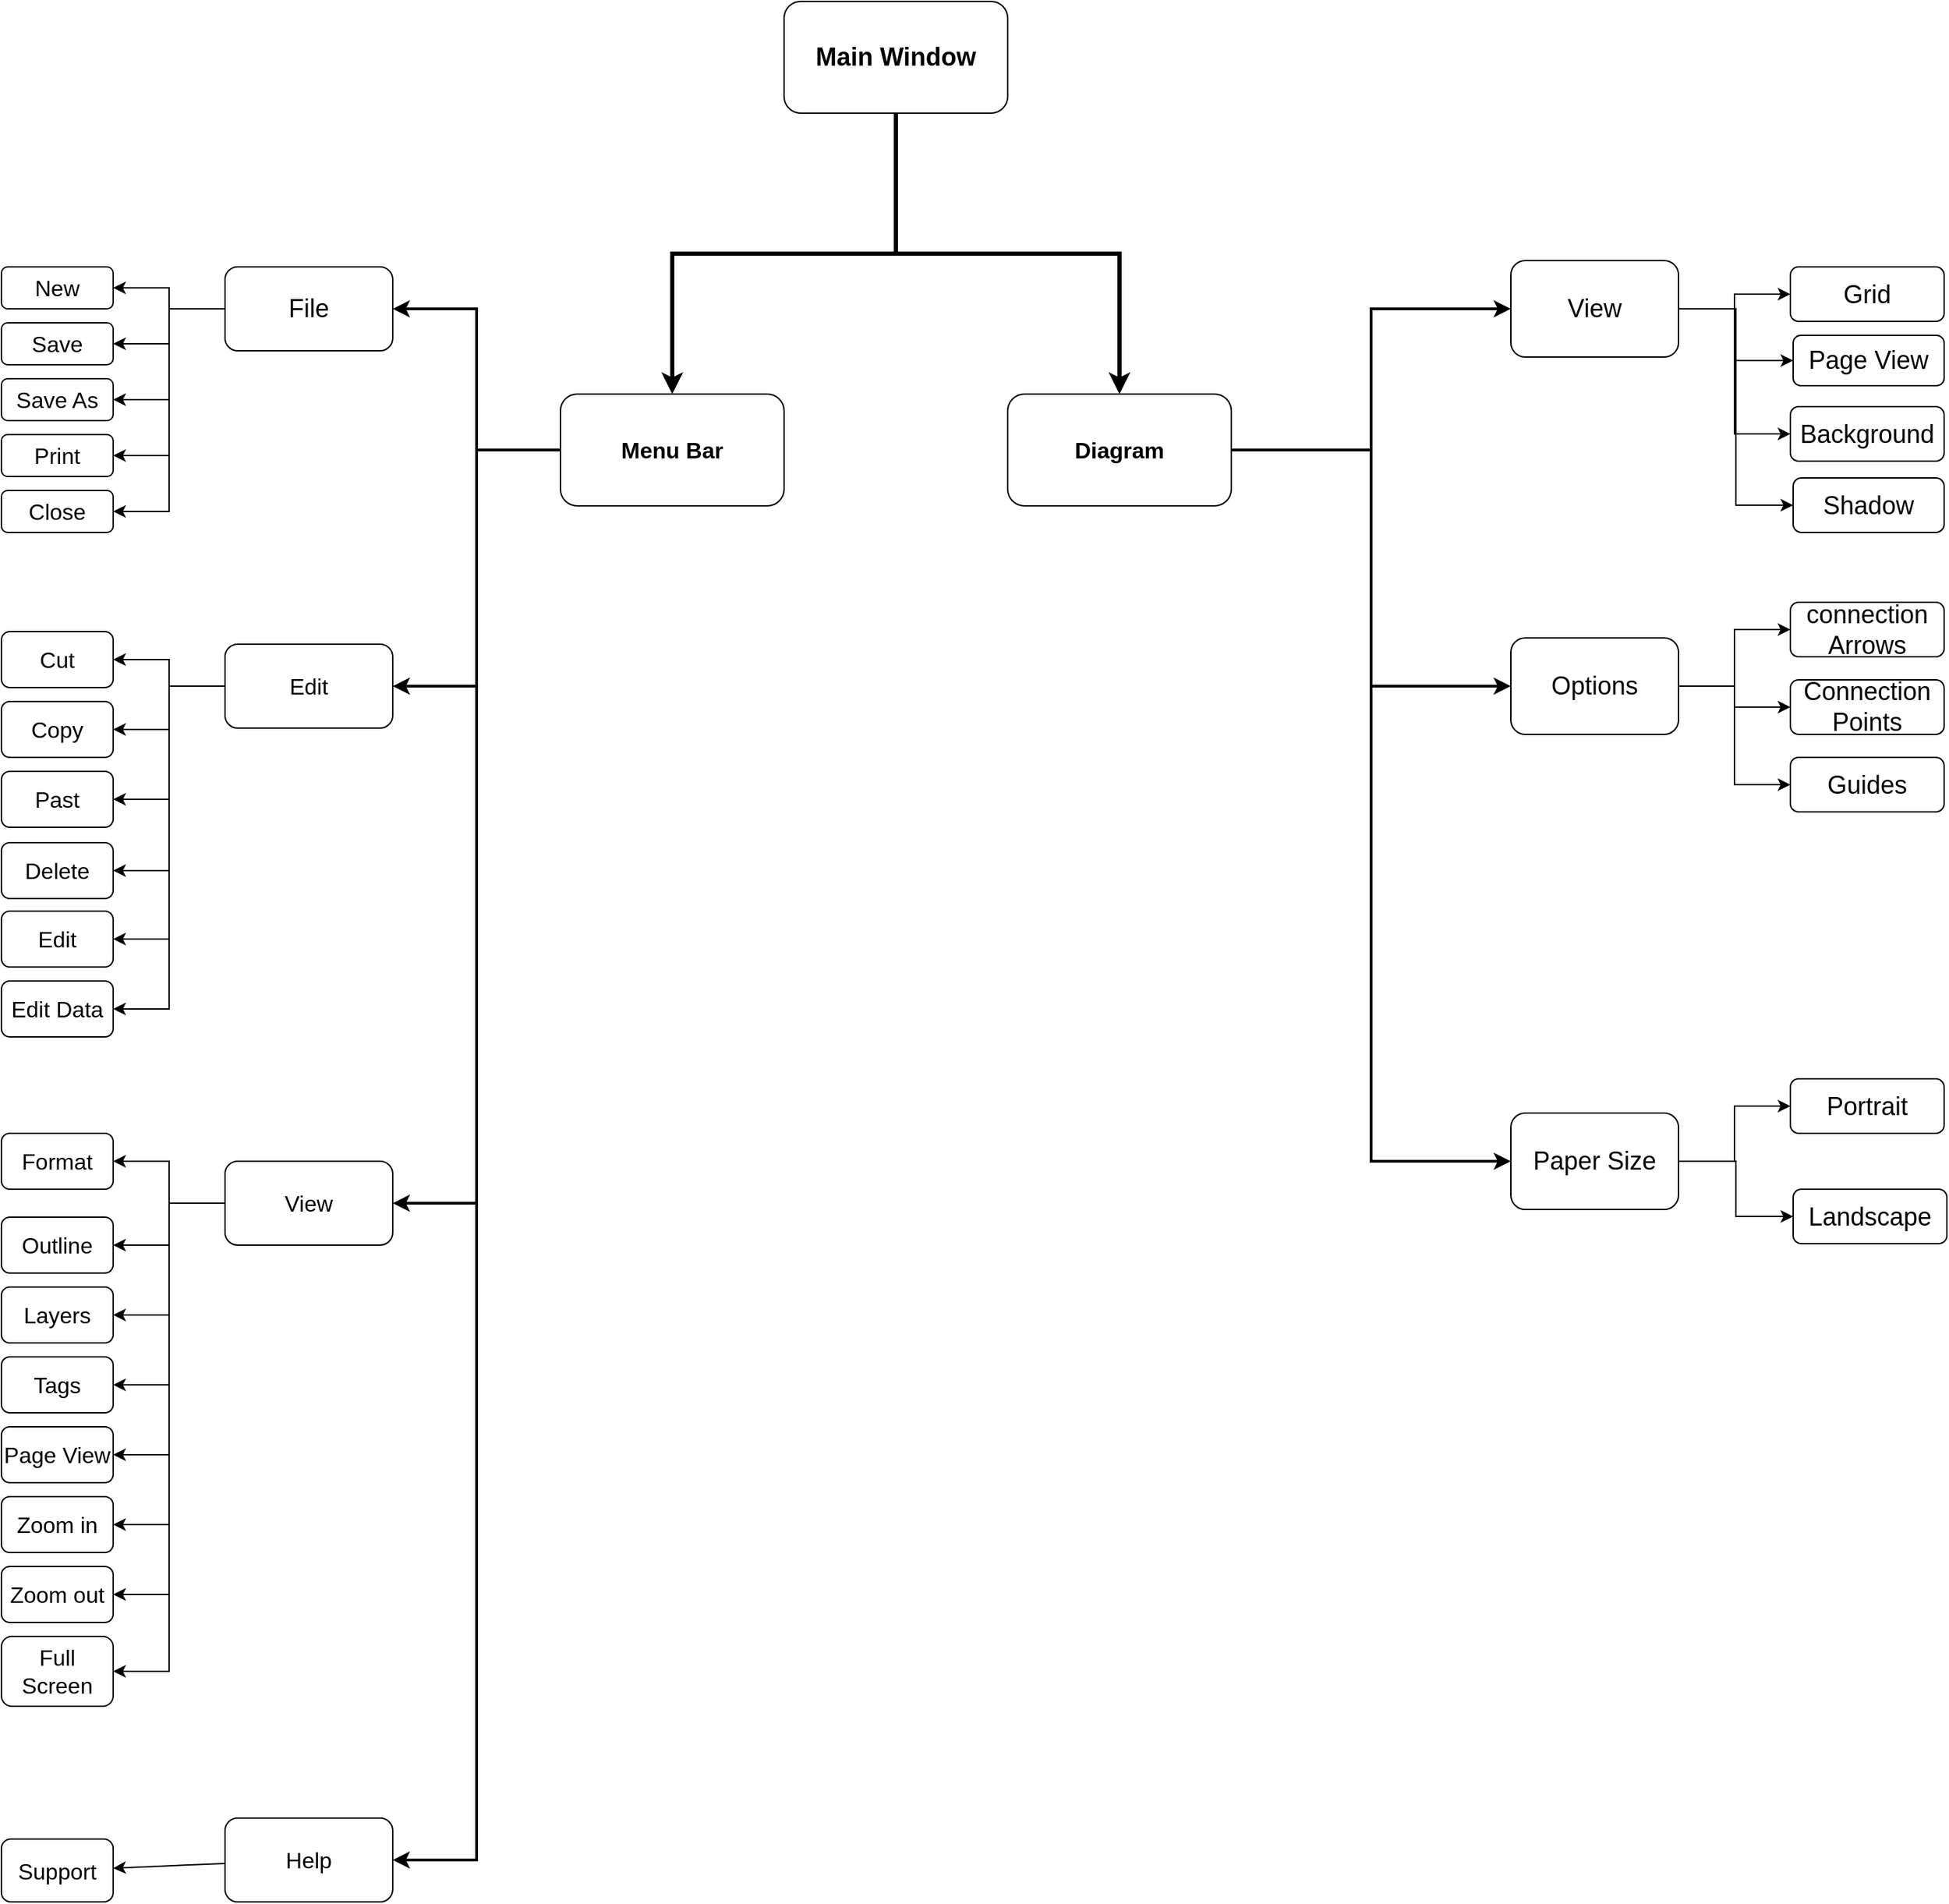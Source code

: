 <mxfile version="16.1.0" type="github">
  <diagram id="hjDWXrUD8TYGKRnYrwli" name="Page-1">
    <mxGraphModel dx="1422" dy="1931" grid="1" gridSize="10" guides="1" tooltips="1" connect="1" arrows="1" fold="1" page="1" pageScale="1" pageWidth="827" pageHeight="1169" math="0" shadow="0">
      <root>
        <mxCell id="0" />
        <mxCell id="1" parent="0" />
        <mxCell id="cRlzfwkyNLqn98PuSyuW-1" style="rounded=0;orthogonalLoop=1;jettySize=auto;html=1;fontSize=16;fontColor=default;endArrow=classic;endFill=1;edgeStyle=elbowEdgeStyle;" edge="1" parent="1" source="cRlzfwkyNLqn98PuSyuW-5" target="cRlzfwkyNLqn98PuSyuW-8">
          <mxGeometry relative="1" as="geometry" />
        </mxCell>
        <mxCell id="cRlzfwkyNLqn98PuSyuW-2" style="rounded=0;orthogonalLoop=1;jettySize=auto;html=1;fontSize=16;fontColor=default;endArrow=classic;endFill=1;edgeStyle=elbowEdgeStyle;" edge="1" parent="1" source="cRlzfwkyNLqn98PuSyuW-5" target="cRlzfwkyNLqn98PuSyuW-9">
          <mxGeometry relative="1" as="geometry" />
        </mxCell>
        <mxCell id="cRlzfwkyNLqn98PuSyuW-3" style="rounded=0;orthogonalLoop=1;jettySize=auto;html=1;fontSize=16;fontColor=default;endArrow=classic;endFill=1;edgeStyle=elbowEdgeStyle;" edge="1" parent="1" source="cRlzfwkyNLqn98PuSyuW-5" target="cRlzfwkyNLqn98PuSyuW-7">
          <mxGeometry relative="1" as="geometry" />
        </mxCell>
        <mxCell id="cRlzfwkyNLqn98PuSyuW-4" style="rounded=0;orthogonalLoop=1;jettySize=auto;html=1;fontSize=16;fontColor=default;endArrow=classic;endFill=1;edgeStyle=elbowEdgeStyle;" edge="1" parent="1" source="cRlzfwkyNLqn98PuSyuW-5" target="cRlzfwkyNLqn98PuSyuW-6">
          <mxGeometry relative="1" as="geometry" />
        </mxCell>
        <mxCell id="cRlzfwkyNLqn98PuSyuW-5" value="File" style="rounded=1;whiteSpace=wrap;html=1;fontFamily=Helvetica;fontSize=18;fontColor=rgb(0, 0, 0);align=center;strokeColor=rgb(0, 0, 0);fillColor=rgb(255, 255, 255);" vertex="1" parent="1">
          <mxGeometry x="560" y="120" width="120" height="60" as="geometry" />
        </mxCell>
        <mxCell id="cRlzfwkyNLqn98PuSyuW-6" value="Save" style="rounded=1;whiteSpace=wrap;html=1;fontFamily=Helvetica;fontSize=16;fontColor=rgb(0, 0, 0);align=center;strokeColor=rgb(0, 0, 0);fillColor=rgb(255, 255, 255);" vertex="1" parent="1">
          <mxGeometry x="400" y="160" width="80" height="30" as="geometry" />
        </mxCell>
        <mxCell id="cRlzfwkyNLqn98PuSyuW-7" value="&lt;span&gt;Close&lt;/span&gt;" style="rounded=1;whiteSpace=wrap;html=1;fontFamily=Helvetica;fontSize=16;fontColor=rgb(0, 0, 0);align=center;strokeColor=rgb(0, 0, 0);fillColor=rgb(255, 255, 255);" vertex="1" parent="1">
          <mxGeometry x="400" y="280" width="80" height="30" as="geometry" />
        </mxCell>
        <mxCell id="cRlzfwkyNLqn98PuSyuW-8" value="New" style="rounded=1;whiteSpace=wrap;html=1;fontFamily=Helvetica;fontSize=16;fontColor=rgb(0, 0, 0);align=center;strokeColor=rgb(0, 0, 0);fillColor=rgb(255, 255, 255);" vertex="1" parent="1">
          <mxGeometry x="400" y="120" width="80" height="30" as="geometry" />
        </mxCell>
        <mxCell id="cRlzfwkyNLqn98PuSyuW-9" value="&lt;span&gt;Save As&lt;/span&gt;" style="rounded=1;whiteSpace=wrap;html=1;fontFamily=Helvetica;fontSize=16;fontColor=rgb(0, 0, 0);align=center;strokeColor=rgb(0, 0, 0);fillColor=rgb(255, 255, 255);" vertex="1" parent="1">
          <mxGeometry x="400" y="200" width="80" height="30" as="geometry" />
        </mxCell>
        <mxCell id="cRlzfwkyNLqn98PuSyuW-10" style="rounded=0;orthogonalLoop=1;jettySize=auto;html=1;fontSize=16;fontColor=default;endArrow=classic;endFill=1;strokeWidth=2;edgeStyle=elbowEdgeStyle;" edge="1" parent="1" source="cRlzfwkyNLqn98PuSyuW-49" target="cRlzfwkyNLqn98PuSyuW-28">
          <mxGeometry relative="1" as="geometry">
            <mxPoint x="760.0" y="420" as="sourcePoint" />
          </mxGeometry>
        </mxCell>
        <mxCell id="cRlzfwkyNLqn98PuSyuW-11" value="" style="endArrow=classic;html=1;rounded=0;fontStyle=1;fontSize=16;strokeWidth=2;edgeStyle=elbowEdgeStyle;" edge="1" parent="1" source="cRlzfwkyNLqn98PuSyuW-49" target="cRlzfwkyNLqn98PuSyuW-5">
          <mxGeometry width="50" height="50" relative="1" as="geometry">
            <mxPoint x="760.0" y="420" as="sourcePoint" />
            <mxPoint x="540" y="280" as="targetPoint" />
          </mxGeometry>
        </mxCell>
        <mxCell id="cRlzfwkyNLqn98PuSyuW-12" value="Print" style="rounded=1;whiteSpace=wrap;html=1;fontFamily=Helvetica;fontSize=16;fontColor=rgb(0, 0, 0);align=center;strokeColor=rgb(0, 0, 0);fillColor=rgb(255, 255, 255);" vertex="1" parent="1">
          <mxGeometry x="400" y="240" width="80" height="30" as="geometry" />
        </mxCell>
        <mxCell id="cRlzfwkyNLqn98PuSyuW-13" value="" style="endArrow=classic;html=1;rounded=0;fontSize=16;fontColor=default;endFill=1;edgeStyle=elbowEdgeStyle;" edge="1" parent="1" source="cRlzfwkyNLqn98PuSyuW-5" target="cRlzfwkyNLqn98PuSyuW-12">
          <mxGeometry width="50" height="50" relative="1" as="geometry">
            <mxPoint x="450" y="290" as="sourcePoint" />
            <mxPoint x="290" y="400" as="targetPoint" />
          </mxGeometry>
        </mxCell>
        <mxCell id="cRlzfwkyNLqn98PuSyuW-14" style="edgeStyle=elbowEdgeStyle;rounded=0;orthogonalLoop=1;jettySize=auto;html=1;fontSize=16;fontColor=default;endArrow=classic;endFill=1;" edge="1" parent="1" source="cRlzfwkyNLqn98PuSyuW-15" target="cRlzfwkyNLqn98PuSyuW-17">
          <mxGeometry relative="1" as="geometry">
            <mxPoint x="585" y="450" as="sourcePoint" />
          </mxGeometry>
        </mxCell>
        <mxCell id="cRlzfwkyNLqn98PuSyuW-15" value="Edit" style="rounded=1;whiteSpace=wrap;html=1;fontFamily=Helvetica;fontSize=16;fontColor=rgb(0, 0, 0);align=center;strokeColor=rgb(0, 0, 0);fillColor=rgb(255, 255, 255);" vertex="1" parent="1">
          <mxGeometry x="560" y="390" width="120" height="60" as="geometry" />
        </mxCell>
        <mxCell id="cRlzfwkyNLqn98PuSyuW-16" value="" style="endArrow=classic;html=1;rounded=0;fontSize=16;fontColor=default;strokeWidth=2;edgeStyle=elbowEdgeStyle;" edge="1" parent="1" source="cRlzfwkyNLqn98PuSyuW-49" target="cRlzfwkyNLqn98PuSyuW-15">
          <mxGeometry width="50" height="50" relative="1" as="geometry">
            <mxPoint x="760.0" y="420" as="sourcePoint" />
            <mxPoint x="550" y="500" as="targetPoint" />
          </mxGeometry>
        </mxCell>
        <mxCell id="cRlzfwkyNLqn98PuSyuW-17" value="Cut" style="rounded=1;whiteSpace=wrap;html=1;fontFamily=Helvetica;fontSize=16;fontColor=rgb(0, 0, 0);align=center;strokeColor=rgb(0, 0, 0);fillColor=rgb(255, 255, 255);shadow=0;" vertex="1" parent="1">
          <mxGeometry x="400" y="381" width="80" height="40" as="geometry" />
        </mxCell>
        <mxCell id="cRlzfwkyNLqn98PuSyuW-18" value="&lt;span&gt;Edit Data&lt;/span&gt;" style="rounded=1;whiteSpace=wrap;html=1;fontFamily=Helvetica;fontSize=16;fontColor=rgb(0, 0, 0);align=center;strokeColor=rgb(0, 0, 0);fillColor=rgb(255, 255, 255);shadow=0;" vertex="1" parent="1">
          <mxGeometry x="400" y="631" width="80" height="40" as="geometry" />
        </mxCell>
        <mxCell id="cRlzfwkyNLqn98PuSyuW-19" value="&lt;span&gt;Copy&lt;/span&gt;" style="rounded=1;whiteSpace=wrap;html=1;fontFamily=Helvetica;fontSize=16;fontColor=rgb(0, 0, 0);align=center;strokeColor=rgb(0, 0, 0);fillColor=rgb(255, 255, 255);shadow=0;" vertex="1" parent="1">
          <mxGeometry x="400" y="431" width="80" height="40" as="geometry" />
        </mxCell>
        <mxCell id="cRlzfwkyNLqn98PuSyuW-20" value="&lt;span&gt;Past&lt;/span&gt;" style="rounded=1;whiteSpace=wrap;html=1;fontFamily=Helvetica;fontSize=16;fontColor=rgb(0, 0, 0);align=center;strokeColor=rgb(0, 0, 0);fillColor=rgb(255, 255, 255);shadow=0;" vertex="1" parent="1">
          <mxGeometry x="400" y="481" width="80" height="40" as="geometry" />
        </mxCell>
        <mxCell id="cRlzfwkyNLqn98PuSyuW-21" value="Delete" style="rounded=1;whiteSpace=wrap;html=1;fontFamily=Helvetica;fontSize=16;fontColor=rgb(0, 0, 0);align=center;strokeColor=rgb(0, 0, 0);fillColor=rgb(255, 255, 255);shadow=0;" vertex="1" parent="1">
          <mxGeometry x="400" y="532" width="80" height="40" as="geometry" />
        </mxCell>
        <mxCell id="cRlzfwkyNLqn98PuSyuW-22" value="Edit" style="rounded=1;whiteSpace=wrap;html=1;fontFamily=Helvetica;fontSize=16;fontColor=rgb(0, 0, 0);align=center;strokeColor=rgb(0, 0, 0);fillColor=rgb(255, 255, 255);shadow=0;" vertex="1" parent="1">
          <mxGeometry x="400" y="581" width="80" height="40" as="geometry" />
        </mxCell>
        <mxCell id="cRlzfwkyNLqn98PuSyuW-23" style="edgeStyle=elbowEdgeStyle;rounded=0;orthogonalLoop=1;jettySize=auto;html=1;fontSize=16;fontColor=default;endArrow=classic;endFill=1;fontStyle=1" edge="1" parent="1" source="cRlzfwkyNLqn98PuSyuW-15" target="cRlzfwkyNLqn98PuSyuW-19">
          <mxGeometry relative="1" as="geometry">
            <mxPoint x="575" y="490" as="sourcePoint" />
            <mxPoint x="495" y="430.0" as="targetPoint" />
          </mxGeometry>
        </mxCell>
        <mxCell id="cRlzfwkyNLqn98PuSyuW-24" style="edgeStyle=elbowEdgeStyle;rounded=0;orthogonalLoop=1;jettySize=auto;html=1;fontSize=16;fontColor=default;endArrow=classic;endFill=1;fontStyle=1" edge="1" parent="1" source="cRlzfwkyNLqn98PuSyuW-15" target="cRlzfwkyNLqn98PuSyuW-20">
          <mxGeometry relative="1" as="geometry">
            <mxPoint x="575" y="490" as="sourcePoint" />
            <mxPoint x="480" y="519.47" as="targetPoint" />
          </mxGeometry>
        </mxCell>
        <mxCell id="cRlzfwkyNLqn98PuSyuW-25" style="edgeStyle=elbowEdgeStyle;rounded=0;orthogonalLoop=1;jettySize=auto;html=1;fontSize=16;fontColor=default;endArrow=classic;endFill=1;fontStyle=1" edge="1" parent="1" source="cRlzfwkyNLqn98PuSyuW-15" target="cRlzfwkyNLqn98PuSyuW-21">
          <mxGeometry relative="1" as="geometry">
            <mxPoint x="575" y="490" as="sourcePoint" />
            <mxPoint x="515" y="450.0" as="targetPoint" />
          </mxGeometry>
        </mxCell>
        <mxCell id="cRlzfwkyNLqn98PuSyuW-26" style="edgeStyle=elbowEdgeStyle;rounded=0;orthogonalLoop=1;jettySize=auto;html=1;fontSize=16;fontColor=default;endArrow=classic;endFill=1;fontStyle=1" edge="1" parent="1" source="cRlzfwkyNLqn98PuSyuW-15" target="cRlzfwkyNLqn98PuSyuW-22">
          <mxGeometry relative="1" as="geometry">
            <mxPoint x="575" y="490" as="sourcePoint" />
            <mxPoint x="525" y="600" as="targetPoint" />
          </mxGeometry>
        </mxCell>
        <mxCell id="cRlzfwkyNLqn98PuSyuW-27" style="edgeStyle=elbowEdgeStyle;rounded=0;orthogonalLoop=1;jettySize=auto;html=1;fontSize=16;fontColor=default;endArrow=classic;endFill=1;fontStyle=1" edge="1" parent="1" source="cRlzfwkyNLqn98PuSyuW-15" target="cRlzfwkyNLqn98PuSyuW-18">
          <mxGeometry relative="1" as="geometry">
            <mxPoint x="575" y="490" as="sourcePoint" />
            <mxPoint x="535" y="470.0" as="targetPoint" />
          </mxGeometry>
        </mxCell>
        <mxCell id="cRlzfwkyNLqn98PuSyuW-28" value="View" style="rounded=1;whiteSpace=wrap;html=1;fontFamily=Helvetica;fontSize=16;fontColor=rgb(0, 0, 0);align=center;strokeColor=rgb(0, 0, 0);fillColor=rgb(255, 255, 255);" vertex="1" parent="1">
          <mxGeometry x="560" y="760" width="120" height="60" as="geometry" />
        </mxCell>
        <mxCell id="cRlzfwkyNLqn98PuSyuW-29" style="edgeStyle=elbowEdgeStyle;rounded=0;orthogonalLoop=1;jettySize=auto;html=1;fontSize=16;fontColor=default;endArrow=none;endFill=0;strokeWidth=1;startArrow=classic;startFill=1;" edge="1" parent="1" source="cRlzfwkyNLqn98PuSyuW-30" target="cRlzfwkyNLqn98PuSyuW-28">
          <mxGeometry relative="1" as="geometry" />
        </mxCell>
        <mxCell id="cRlzfwkyNLqn98PuSyuW-30" value="&lt;span&gt;Page View&lt;/span&gt;" style="rounded=1;whiteSpace=wrap;html=1;fontFamily=Helvetica;fontSize=16;fontColor=rgb(0, 0, 0);align=center;strokeColor=rgb(0, 0, 0);fillColor=rgb(255, 255, 255);" vertex="1" parent="1">
          <mxGeometry x="400" y="950" width="80" height="40" as="geometry" />
        </mxCell>
        <mxCell id="cRlzfwkyNLqn98PuSyuW-31" style="edgeStyle=elbowEdgeStyle;rounded=0;orthogonalLoop=1;jettySize=auto;html=1;fontSize=16;fontColor=default;endArrow=none;endFill=0;strokeWidth=1;startArrow=classic;startFill=1;" edge="1" parent="1" source="cRlzfwkyNLqn98PuSyuW-32" target="cRlzfwkyNLqn98PuSyuW-28">
          <mxGeometry relative="1" as="geometry" />
        </mxCell>
        <mxCell id="cRlzfwkyNLqn98PuSyuW-32" value="&lt;span&gt;Tags&lt;/span&gt;" style="rounded=1;whiteSpace=wrap;html=1;fontFamily=Helvetica;fontSize=16;fontColor=rgb(0, 0, 0);align=center;strokeColor=rgb(0, 0, 0);fillColor=rgb(255, 255, 255);" vertex="1" parent="1">
          <mxGeometry x="400" y="900" width="80" height="40" as="geometry" />
        </mxCell>
        <mxCell id="cRlzfwkyNLqn98PuSyuW-33" style="edgeStyle=elbowEdgeStyle;rounded=0;orthogonalLoop=1;jettySize=auto;html=1;fontSize=16;fontColor=default;endArrow=none;endFill=0;strokeWidth=1;startArrow=classic;startFill=1;" edge="1" parent="1" source="cRlzfwkyNLqn98PuSyuW-34" target="cRlzfwkyNLqn98PuSyuW-28">
          <mxGeometry relative="1" as="geometry" />
        </mxCell>
        <mxCell id="cRlzfwkyNLqn98PuSyuW-34" value="&lt;span&gt;Layers&lt;/span&gt;" style="rounded=1;whiteSpace=wrap;html=1;fontFamily=Helvetica;fontSize=16;fontColor=rgb(0, 0, 0);align=center;strokeColor=rgb(0, 0, 0);fillColor=rgb(255, 255, 255);" vertex="1" parent="1">
          <mxGeometry x="400" y="850" width="80" height="40" as="geometry" />
        </mxCell>
        <mxCell id="cRlzfwkyNLqn98PuSyuW-35" style="edgeStyle=elbowEdgeStyle;rounded=0;orthogonalLoop=1;jettySize=auto;html=1;fontSize=16;fontColor=default;endArrow=none;endFill=0;strokeWidth=1;startArrow=classic;startFill=1;" edge="1" parent="1" source="cRlzfwkyNLqn98PuSyuW-36" target="cRlzfwkyNLqn98PuSyuW-28">
          <mxGeometry relative="1" as="geometry" />
        </mxCell>
        <mxCell id="cRlzfwkyNLqn98PuSyuW-36" value="&lt;span&gt;Format&lt;/span&gt;" style="rounded=1;whiteSpace=wrap;html=1;fontFamily=Helvetica;fontSize=16;fontColor=rgb(0, 0, 0);align=center;strokeColor=rgb(0, 0, 0);fillColor=rgb(255, 255, 255);" vertex="1" parent="1">
          <mxGeometry x="400" y="740" width="80" height="40" as="geometry" />
        </mxCell>
        <mxCell id="cRlzfwkyNLqn98PuSyuW-37" style="edgeStyle=elbowEdgeStyle;rounded=0;orthogonalLoop=1;jettySize=auto;html=1;fontSize=16;fontColor=default;endArrow=none;endFill=0;strokeWidth=1;startArrow=classic;startFill=1;" edge="1" parent="1" source="cRlzfwkyNLqn98PuSyuW-38" target="cRlzfwkyNLqn98PuSyuW-28">
          <mxGeometry relative="1" as="geometry" />
        </mxCell>
        <mxCell id="cRlzfwkyNLqn98PuSyuW-38" value="&lt;span&gt;Outline&lt;/span&gt;" style="rounded=1;whiteSpace=wrap;html=1;fontFamily=Helvetica;fontSize=16;fontColor=rgb(0, 0, 0);align=center;strokeColor=rgb(0, 0, 0);fillColor=rgb(255, 255, 255);" vertex="1" parent="1">
          <mxGeometry x="400" y="800" width="80" height="40" as="geometry" />
        </mxCell>
        <mxCell id="cRlzfwkyNLqn98PuSyuW-39" style="edgeStyle=elbowEdgeStyle;rounded=0;orthogonalLoop=1;jettySize=auto;html=1;fontSize=16;fontColor=default;endArrow=none;endFill=0;strokeWidth=1;startArrow=classic;startFill=1;" edge="1" parent="1" source="cRlzfwkyNLqn98PuSyuW-40" target="cRlzfwkyNLqn98PuSyuW-28">
          <mxGeometry relative="1" as="geometry" />
        </mxCell>
        <mxCell id="cRlzfwkyNLqn98PuSyuW-40" value="Zoom in" style="rounded=1;whiteSpace=wrap;html=1;fontFamily=Helvetica;fontSize=16;fontColor=rgb(0, 0, 0);align=center;strokeColor=rgb(0, 0, 0);fillColor=rgb(255, 255, 255);" vertex="1" parent="1">
          <mxGeometry x="400" y="1000" width="80" height="40" as="geometry" />
        </mxCell>
        <mxCell id="cRlzfwkyNLqn98PuSyuW-41" style="edgeStyle=elbowEdgeStyle;rounded=0;orthogonalLoop=1;jettySize=auto;html=1;fontSize=16;fontColor=default;endArrow=none;endFill=0;strokeWidth=1;startArrow=classic;startFill=1;" edge="1" parent="1" source="cRlzfwkyNLqn98PuSyuW-42" target="cRlzfwkyNLqn98PuSyuW-28">
          <mxGeometry relative="1" as="geometry" />
        </mxCell>
        <mxCell id="cRlzfwkyNLqn98PuSyuW-42" value="&lt;span&gt;Zoom out&lt;/span&gt;" style="rounded=1;whiteSpace=wrap;html=1;fontFamily=Helvetica;fontSize=16;fontColor=rgb(0, 0, 0);align=center;strokeColor=rgb(0, 0, 0);fillColor=rgb(255, 255, 255);" vertex="1" parent="1">
          <mxGeometry x="400" y="1050" width="80" height="40" as="geometry" />
        </mxCell>
        <mxCell id="cRlzfwkyNLqn98PuSyuW-43" style="edgeStyle=elbowEdgeStyle;rounded=0;orthogonalLoop=1;jettySize=auto;html=1;fontSize=16;fontColor=default;endArrow=none;endFill=0;strokeWidth=1;startArrow=classic;startFill=1;" edge="1" parent="1" source="cRlzfwkyNLqn98PuSyuW-44" target="cRlzfwkyNLqn98PuSyuW-28">
          <mxGeometry relative="1" as="geometry" />
        </mxCell>
        <mxCell id="cRlzfwkyNLqn98PuSyuW-44" value="&lt;span&gt;Full Screen&lt;/span&gt;" style="rounded=1;whiteSpace=wrap;html=1;fontFamily=Helvetica;fontSize=16;fontColor=rgb(0, 0, 0);align=center;strokeColor=rgb(0, 0, 0);fillColor=rgb(255, 255, 255);" vertex="1" parent="1">
          <mxGeometry x="400" y="1100" width="80" height="50" as="geometry" />
        </mxCell>
        <mxCell id="cRlzfwkyNLqn98PuSyuW-45" value="Help" style="rounded=1;whiteSpace=wrap;html=1;fontFamily=Helvetica;fontSize=16;fontColor=rgb(0, 0, 0);align=center;strokeColor=rgb(0, 0, 0);fillColor=rgb(255, 255, 255);" vertex="1" parent="1">
          <mxGeometry x="560" y="1230" width="120" height="60" as="geometry" />
        </mxCell>
        <mxCell id="cRlzfwkyNLqn98PuSyuW-46" value="Support" style="rounded=1;whiteSpace=wrap;html=1;fontFamily=Helvetica;fontSize=16;fontColor=rgb(0, 0, 0);align=center;strokeColor=rgb(0, 0, 0);fillColor=rgb(255, 255, 255);" vertex="1" parent="1">
          <mxGeometry x="400" y="1245" width="80" height="45" as="geometry" />
        </mxCell>
        <mxCell id="cRlzfwkyNLqn98PuSyuW-47" value="" style="endArrow=classic;html=1;rounded=0;fontSize=16;fontColor=default;endFill=1;strokeWidth=1;" edge="1" parent="1" source="cRlzfwkyNLqn98PuSyuW-45" target="cRlzfwkyNLqn98PuSyuW-46">
          <mxGeometry width="50" height="50" relative="1" as="geometry">
            <mxPoint x="765" y="420" as="sourcePoint" />
            <mxPoint x="790" y="370" as="targetPoint" />
          </mxGeometry>
        </mxCell>
        <mxCell id="cRlzfwkyNLqn98PuSyuW-48" style="edgeStyle=elbowEdgeStyle;rounded=0;orthogonalLoop=1;jettySize=auto;html=1;fontSize=16;fontColor=default;endArrow=classic;endFill=1;strokeWidth=2;" edge="1" parent="1" source="cRlzfwkyNLqn98PuSyuW-49" target="cRlzfwkyNLqn98PuSyuW-45">
          <mxGeometry relative="1" as="geometry" />
        </mxCell>
        <mxCell id="cRlzfwkyNLqn98PuSyuW-49" value="&lt;b&gt;Menu Bar&lt;/b&gt;" style="rounded=1;whiteSpace=wrap;html=1;labelBackgroundColor=none;fontSize=16;fontColor=default;" vertex="1" parent="1">
          <mxGeometry x="800" y="211" width="160" height="80" as="geometry" />
        </mxCell>
        <mxCell id="cRlzfwkyNLqn98PuSyuW-50" style="edgeStyle=elbowEdgeStyle;rounded=0;orthogonalLoop=1;jettySize=auto;html=1;fontSize=16;fontColor=default;startArrow=none;startFill=0;endArrow=classic;endFill=1;strokeWidth=3;elbow=vertical;" edge="1" parent="1" source="cRlzfwkyNLqn98PuSyuW-52" target="cRlzfwkyNLqn98PuSyuW-49">
          <mxGeometry relative="1" as="geometry" />
        </mxCell>
        <mxCell id="cRlzfwkyNLqn98PuSyuW-51" style="edgeStyle=elbowEdgeStyle;rounded=0;orthogonalLoop=1;jettySize=auto;html=1;fontSize=16;fontColor=default;startArrow=none;startFill=0;endArrow=classic;endFill=1;strokeWidth=3;elbow=vertical;" edge="1" parent="1" source="cRlzfwkyNLqn98PuSyuW-52" target="cRlzfwkyNLqn98PuSyuW-56">
          <mxGeometry relative="1" as="geometry" />
        </mxCell>
        <mxCell id="cRlzfwkyNLqn98PuSyuW-52" value="&lt;b&gt;&lt;font style=&quot;font-size: 18px&quot;&gt;Main Window&lt;/font&gt;&lt;/b&gt;" style="rounded=1;whiteSpace=wrap;html=1;labelBackgroundColor=none;fontSize=16;fontColor=default;" vertex="1" parent="1">
          <mxGeometry x="960" y="-70" width="160" height="80" as="geometry" />
        </mxCell>
        <mxCell id="cRlzfwkyNLqn98PuSyuW-53" style="edgeStyle=elbowEdgeStyle;rounded=0;orthogonalLoop=1;jettySize=auto;html=1;fontSize=18;fontColor=default;startArrow=none;startFill=0;endArrow=classic;endFill=1;strokeWidth=2;" edge="1" parent="1" source="cRlzfwkyNLqn98PuSyuW-56" target="cRlzfwkyNLqn98PuSyuW-65">
          <mxGeometry relative="1" as="geometry" />
        </mxCell>
        <mxCell id="cRlzfwkyNLqn98PuSyuW-54" style="edgeStyle=elbowEdgeStyle;rounded=0;orthogonalLoop=1;jettySize=auto;html=1;fontSize=18;fontColor=default;startArrow=none;startFill=0;endArrow=classic;endFill=1;strokeWidth=2;" edge="1" parent="1" source="cRlzfwkyNLqn98PuSyuW-56" target="cRlzfwkyNLqn98PuSyuW-68">
          <mxGeometry relative="1" as="geometry" />
        </mxCell>
        <mxCell id="cRlzfwkyNLqn98PuSyuW-55" style="edgeStyle=elbowEdgeStyle;rounded=0;orthogonalLoop=1;jettySize=auto;html=1;fontSize=18;strokeWidth=2;" edge="1" parent="1" source="cRlzfwkyNLqn98PuSyuW-56" target="cRlzfwkyNLqn98PuSyuW-61">
          <mxGeometry relative="1" as="geometry" />
        </mxCell>
        <mxCell id="cRlzfwkyNLqn98PuSyuW-56" value="&lt;b&gt;Diagram&lt;/b&gt;" style="rounded=1;whiteSpace=wrap;html=1;labelBackgroundColor=none;fontSize=16;fontColor=default;" vertex="1" parent="1">
          <mxGeometry x="1120" y="211" width="160" height="80" as="geometry" />
        </mxCell>
        <mxCell id="cRlzfwkyNLqn98PuSyuW-57" style="edgeStyle=elbowEdgeStyle;rounded=0;orthogonalLoop=1;jettySize=auto;html=1;fontSize=18;strokeWidth=1;" edge="1" parent="1" source="cRlzfwkyNLqn98PuSyuW-61" target="cRlzfwkyNLqn98PuSyuW-69">
          <mxGeometry relative="1" as="geometry">
            <mxPoint x="1680" y="155.5" as="targetPoint" />
          </mxGeometry>
        </mxCell>
        <mxCell id="cRlzfwkyNLqn98PuSyuW-58" style="edgeStyle=elbowEdgeStyle;rounded=0;orthogonalLoop=1;jettySize=auto;html=1;fontSize=18;strokeWidth=1;" edge="1" parent="1" source="cRlzfwkyNLqn98PuSyuW-61" target="cRlzfwkyNLqn98PuSyuW-70">
          <mxGeometry relative="1" as="geometry" />
        </mxCell>
        <mxCell id="cRlzfwkyNLqn98PuSyuW-59" style="edgeStyle=elbowEdgeStyle;rounded=0;orthogonalLoop=1;jettySize=auto;html=1;fontSize=18;strokeWidth=1;" edge="1" parent="1" source="cRlzfwkyNLqn98PuSyuW-61" target="cRlzfwkyNLqn98PuSyuW-71">
          <mxGeometry relative="1" as="geometry" />
        </mxCell>
        <mxCell id="cRlzfwkyNLqn98PuSyuW-60" style="edgeStyle=elbowEdgeStyle;rounded=0;orthogonalLoop=1;jettySize=auto;html=1;fontSize=18;strokeWidth=1;" edge="1" parent="1" source="cRlzfwkyNLqn98PuSyuW-61" target="cRlzfwkyNLqn98PuSyuW-72">
          <mxGeometry relative="1" as="geometry" />
        </mxCell>
        <mxCell id="cRlzfwkyNLqn98PuSyuW-61" value="View" style="rounded=1;whiteSpace=wrap;html=1;labelBackgroundColor=none;fontSize=18;fontColor=default;" vertex="1" parent="1">
          <mxGeometry x="1480" y="115.5" width="120" height="69" as="geometry" />
        </mxCell>
        <mxCell id="cRlzfwkyNLqn98PuSyuW-62" style="edgeStyle=elbowEdgeStyle;rounded=0;orthogonalLoop=1;jettySize=auto;html=1;fontSize=18;strokeWidth=1;" edge="1" parent="1" source="cRlzfwkyNLqn98PuSyuW-65" target="cRlzfwkyNLqn98PuSyuW-73">
          <mxGeometry relative="1" as="geometry" />
        </mxCell>
        <mxCell id="cRlzfwkyNLqn98PuSyuW-63" style="edgeStyle=elbowEdgeStyle;rounded=0;orthogonalLoop=1;jettySize=auto;html=1;fontSize=18;strokeWidth=1;" edge="1" parent="1" source="cRlzfwkyNLqn98PuSyuW-65" target="cRlzfwkyNLqn98PuSyuW-74">
          <mxGeometry relative="1" as="geometry" />
        </mxCell>
        <mxCell id="cRlzfwkyNLqn98PuSyuW-64" style="edgeStyle=elbowEdgeStyle;rounded=0;orthogonalLoop=1;jettySize=auto;html=1;fontSize=18;strokeWidth=1;" edge="1" parent="1" source="cRlzfwkyNLqn98PuSyuW-65" target="cRlzfwkyNLqn98PuSyuW-75">
          <mxGeometry relative="1" as="geometry" />
        </mxCell>
        <mxCell id="cRlzfwkyNLqn98PuSyuW-65" value="Options" style="rounded=1;whiteSpace=wrap;html=1;labelBackgroundColor=none;fontSize=18;fontColor=default;" vertex="1" parent="1">
          <mxGeometry x="1480" y="385.5" width="120" height="69" as="geometry" />
        </mxCell>
        <mxCell id="cRlzfwkyNLqn98PuSyuW-66" style="edgeStyle=elbowEdgeStyle;rounded=0;orthogonalLoop=1;jettySize=auto;html=1;fontSize=18;strokeWidth=1;" edge="1" parent="1" source="cRlzfwkyNLqn98PuSyuW-68" target="cRlzfwkyNLqn98PuSyuW-76">
          <mxGeometry relative="1" as="geometry" />
        </mxCell>
        <mxCell id="cRlzfwkyNLqn98PuSyuW-67" style="edgeStyle=elbowEdgeStyle;rounded=0;orthogonalLoop=1;jettySize=auto;html=1;fontSize=18;strokeWidth=1;" edge="1" parent="1" source="cRlzfwkyNLqn98PuSyuW-68" target="cRlzfwkyNLqn98PuSyuW-77">
          <mxGeometry relative="1" as="geometry" />
        </mxCell>
        <mxCell id="cRlzfwkyNLqn98PuSyuW-68" value="Paper Size" style="rounded=1;whiteSpace=wrap;html=1;labelBackgroundColor=none;fontSize=18;fontColor=default;" vertex="1" parent="1">
          <mxGeometry x="1480" y="725.5" width="120" height="69" as="geometry" />
        </mxCell>
        <mxCell id="cRlzfwkyNLqn98PuSyuW-69" value="Grid" style="rounded=1;whiteSpace=wrap;html=1;labelBackgroundColor=none;fontSize=18;fontColor=default;" vertex="1" parent="1">
          <mxGeometry x="1680" y="120" width="110" height="39" as="geometry" />
        </mxCell>
        <mxCell id="cRlzfwkyNLqn98PuSyuW-70" value="Page View" style="rounded=1;whiteSpace=wrap;html=1;labelBackgroundColor=none;fontSize=18;fontColor=default;" vertex="1" parent="1">
          <mxGeometry x="1682" y="169" width="108" height="36" as="geometry" />
        </mxCell>
        <mxCell id="cRlzfwkyNLqn98PuSyuW-71" value="Background" style="rounded=1;whiteSpace=wrap;html=1;labelBackgroundColor=none;fontSize=18;fontColor=default;" vertex="1" parent="1">
          <mxGeometry x="1680" y="220" width="110" height="39" as="geometry" />
        </mxCell>
        <mxCell id="cRlzfwkyNLqn98PuSyuW-72" value="Shadow" style="rounded=1;whiteSpace=wrap;html=1;labelBackgroundColor=none;fontSize=18;fontColor=default;" vertex="1" parent="1">
          <mxGeometry x="1682" y="271" width="108" height="39" as="geometry" />
        </mxCell>
        <mxCell id="cRlzfwkyNLqn98PuSyuW-73" value="connection Arrows" style="rounded=1;whiteSpace=wrap;html=1;labelBackgroundColor=none;fontSize=18;fontColor=default;" vertex="1" parent="1">
          <mxGeometry x="1680" y="360" width="110" height="39" as="geometry" />
        </mxCell>
        <mxCell id="cRlzfwkyNLqn98PuSyuW-74" value="Connection Points" style="rounded=1;whiteSpace=wrap;html=1;labelBackgroundColor=none;fontSize=18;fontColor=default;" vertex="1" parent="1">
          <mxGeometry x="1680" y="415.5" width="110" height="39" as="geometry" />
        </mxCell>
        <mxCell id="cRlzfwkyNLqn98PuSyuW-75" value="Guides" style="rounded=1;whiteSpace=wrap;html=1;labelBackgroundColor=none;fontSize=18;fontColor=default;" vertex="1" parent="1">
          <mxGeometry x="1680" y="471" width="110" height="39" as="geometry" />
        </mxCell>
        <mxCell id="cRlzfwkyNLqn98PuSyuW-76" value="Portrait" style="rounded=1;whiteSpace=wrap;html=1;labelBackgroundColor=none;fontSize=18;fontColor=default;" vertex="1" parent="1">
          <mxGeometry x="1680" y="701" width="110" height="39" as="geometry" />
        </mxCell>
        <mxCell id="cRlzfwkyNLqn98PuSyuW-77" value="Landscape" style="rounded=1;whiteSpace=wrap;html=1;labelBackgroundColor=none;fontSize=18;fontColor=default;" vertex="1" parent="1">
          <mxGeometry x="1682" y="780" width="110" height="39" as="geometry" />
        </mxCell>
      </root>
    </mxGraphModel>
  </diagram>
</mxfile>
